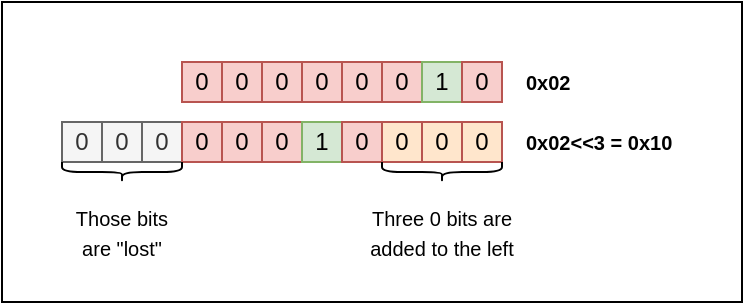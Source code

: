 <mxfile version="20.8.16" type="device"><diagram name="Page-1" id="Zco7GPnvbxxmWkwKN9Ax"><mxGraphModel dx="530" dy="407" grid="1" gridSize="10" guides="1" tooltips="1" connect="1" arrows="1" fold="1" page="1" pageScale="1" pageWidth="827" pageHeight="1169" math="0" shadow="0"><root><mxCell id="0"/><mxCell id="1" parent="0"/><mxCell id="lTPC650FI07zo5Gk5dPF-28" value="" style="rounded=0;whiteSpace=wrap;html=1;sketch=0;fontSize=10;fillColor=none;" vertex="1" parent="1"><mxGeometry x="150" y="170" width="370" height="150" as="geometry"/></mxCell><mxCell id="lTPC650FI07zo5Gk5dPF-1" value="0" style="rounded=0;whiteSpace=wrap;html=1;fillColor=#f8cecc;strokeColor=#b85450;" vertex="1" parent="1"><mxGeometry x="240" y="200" width="20" height="20" as="geometry"/></mxCell><mxCell id="lTPC650FI07zo5Gk5dPF-2" value="0" style="rounded=0;whiteSpace=wrap;html=1;fillColor=#f8cecc;strokeColor=#b85450;" vertex="1" parent="1"><mxGeometry x="260" y="200" width="20" height="20" as="geometry"/></mxCell><mxCell id="lTPC650FI07zo5Gk5dPF-3" value="0" style="rounded=0;whiteSpace=wrap;html=1;fillColor=#f8cecc;strokeColor=#b85450;" vertex="1" parent="1"><mxGeometry x="280" y="200" width="20" height="20" as="geometry"/></mxCell><mxCell id="lTPC650FI07zo5Gk5dPF-4" value="0" style="rounded=0;whiteSpace=wrap;html=1;fillColor=#f8cecc;strokeColor=#b85450;" vertex="1" parent="1"><mxGeometry x="300" y="200" width="20" height="20" as="geometry"/></mxCell><mxCell id="lTPC650FI07zo5Gk5dPF-5" value="0" style="rounded=0;whiteSpace=wrap;html=1;fillColor=#f8cecc;strokeColor=#b85450;" vertex="1" parent="1"><mxGeometry x="320" y="200" width="20" height="20" as="geometry"/></mxCell><mxCell id="lTPC650FI07zo5Gk5dPF-6" value="0" style="rounded=0;whiteSpace=wrap;html=1;fillColor=#f8cecc;strokeColor=#b85450;" vertex="1" parent="1"><mxGeometry x="340" y="200" width="20" height="20" as="geometry"/></mxCell><mxCell id="lTPC650FI07zo5Gk5dPF-7" value="1" style="rounded=0;whiteSpace=wrap;html=1;fillColor=#d5e8d4;strokeColor=#82b366;" vertex="1" parent="1"><mxGeometry x="360" y="200" width="20" height="20" as="geometry"/></mxCell><mxCell id="lTPC650FI07zo5Gk5dPF-8" value="0" style="rounded=0;whiteSpace=wrap;html=1;fillColor=#f8cecc;strokeColor=#b85450;" vertex="1" parent="1"><mxGeometry x="380" y="200" width="20" height="20" as="geometry"/></mxCell><mxCell id="lTPC650FI07zo5Gk5dPF-9" value="0" style="rounded=0;whiteSpace=wrap;html=1;fillColor=#f5f5f5;strokeColor=#666666;fontColor=#333333;" vertex="1" parent="1"><mxGeometry x="180" y="230" width="20" height="20" as="geometry"/></mxCell><mxCell id="lTPC650FI07zo5Gk5dPF-10" value="0" style="rounded=0;whiteSpace=wrap;html=1;fillColor=#f5f5f5;strokeColor=#666666;fontColor=#333333;" vertex="1" parent="1"><mxGeometry x="200" y="230" width="20" height="20" as="geometry"/></mxCell><mxCell id="lTPC650FI07zo5Gk5dPF-11" value="0" style="rounded=0;whiteSpace=wrap;html=1;fillColor=#f5f5f5;strokeColor=#666666;fontColor=#333333;" vertex="1" parent="1"><mxGeometry x="220" y="230" width="20" height="20" as="geometry"/></mxCell><mxCell id="lTPC650FI07zo5Gk5dPF-12" value="0" style="rounded=0;whiteSpace=wrap;html=1;fillColor=#f8cecc;strokeColor=#b85450;" vertex="1" parent="1"><mxGeometry x="240" y="230" width="20" height="20" as="geometry"/></mxCell><mxCell id="lTPC650FI07zo5Gk5dPF-13" value="0" style="rounded=0;whiteSpace=wrap;html=1;fillColor=#f8cecc;strokeColor=#b85450;" vertex="1" parent="1"><mxGeometry x="260" y="230" width="20" height="20" as="geometry"/></mxCell><mxCell id="lTPC650FI07zo5Gk5dPF-14" value="0" style="rounded=0;whiteSpace=wrap;html=1;fillColor=#f8cecc;strokeColor=#b85450;" vertex="1" parent="1"><mxGeometry x="280" y="230" width="20" height="20" as="geometry"/></mxCell><mxCell id="lTPC650FI07zo5Gk5dPF-15" value="1" style="rounded=0;whiteSpace=wrap;html=1;fillColor=#d5e8d4;strokeColor=#82b366;" vertex="1" parent="1"><mxGeometry x="300" y="230" width="20" height="20" as="geometry"/></mxCell><mxCell id="lTPC650FI07zo5Gk5dPF-16" value="0" style="rounded=0;whiteSpace=wrap;html=1;fillColor=#f8cecc;strokeColor=#b85450;" vertex="1" parent="1"><mxGeometry x="320" y="230" width="20" height="20" as="geometry"/></mxCell><mxCell id="lTPC650FI07zo5Gk5dPF-17" value="0" style="rounded=0;whiteSpace=wrap;html=1;fillColor=#FFE6CC;strokeColor=#b85450;" vertex="1" parent="1"><mxGeometry x="340" y="230" width="20" height="20" as="geometry"/></mxCell><mxCell id="lTPC650FI07zo5Gk5dPF-18" value="0" style="rounded=0;whiteSpace=wrap;html=1;fillColor=#FFE6CC;strokeColor=#b85450;" vertex="1" parent="1"><mxGeometry x="360" y="230" width="20" height="20" as="geometry"/></mxCell><mxCell id="lTPC650FI07zo5Gk5dPF-19" value="0" style="rounded=0;whiteSpace=wrap;html=1;fillColor=#FFE6CC;strokeColor=#b85450;" vertex="1" parent="1"><mxGeometry x="380" y="230" width="20" height="20" as="geometry"/></mxCell><mxCell id="lTPC650FI07zo5Gk5dPF-21" value="" style="shape=curlyBracket;whiteSpace=wrap;html=1;rounded=1;flipH=1;labelPosition=right;verticalLabelPosition=middle;align=left;verticalAlign=middle;sketch=0;fillColor=#FFE6CC;rotation=90;" vertex="1" parent="1"><mxGeometry x="205" y="225" width="10" height="60" as="geometry"/></mxCell><mxCell id="lTPC650FI07zo5Gk5dPF-22" value="" style="shape=curlyBracket;whiteSpace=wrap;html=1;rounded=1;flipH=1;labelPosition=right;verticalLabelPosition=middle;align=left;verticalAlign=middle;sketch=0;fillColor=#FFE6CC;rotation=90;" vertex="1" parent="1"><mxGeometry x="365" y="225" width="10" height="60" as="geometry"/></mxCell><mxCell id="lTPC650FI07zo5Gk5dPF-23" value="&lt;font style=&quot;font-size: 10px;&quot;&gt;Those bits are &quot;lost&quot;&lt;/font&gt;" style="text;html=1;strokeColor=none;fillColor=none;align=center;verticalAlign=middle;whiteSpace=wrap;rounded=0;" vertex="1" parent="1"><mxGeometry x="180" y="270" width="60" height="30" as="geometry"/></mxCell><mxCell id="lTPC650FI07zo5Gk5dPF-24" value="&lt;font style=&quot;font-size: 10px;&quot;&gt;Three 0 bits are added to the left&lt;/font&gt;" style="text;html=1;strokeColor=none;fillColor=none;align=center;verticalAlign=middle;whiteSpace=wrap;rounded=0;" vertex="1" parent="1"><mxGeometry x="325" y="262.5" width="90" height="45" as="geometry"/></mxCell><mxCell id="lTPC650FI07zo5Gk5dPF-25" value="0x02" style="text;strokeColor=none;fillColor=none;html=1;fontSize=10;fontStyle=1;verticalAlign=middle;align=left;" vertex="1" parent="1"><mxGeometry x="410" y="190" width="30" height="40" as="geometry"/></mxCell><mxCell id="lTPC650FI07zo5Gk5dPF-26" value="0x02&amp;lt;&amp;lt;3 = 0x10" style="text;strokeColor=none;fillColor=none;html=1;fontSize=10;fontStyle=1;verticalAlign=middle;align=left;" vertex="1" parent="1"><mxGeometry x="410" y="220" width="77" height="40" as="geometry"/></mxCell></root></mxGraphModel></diagram></mxfile>